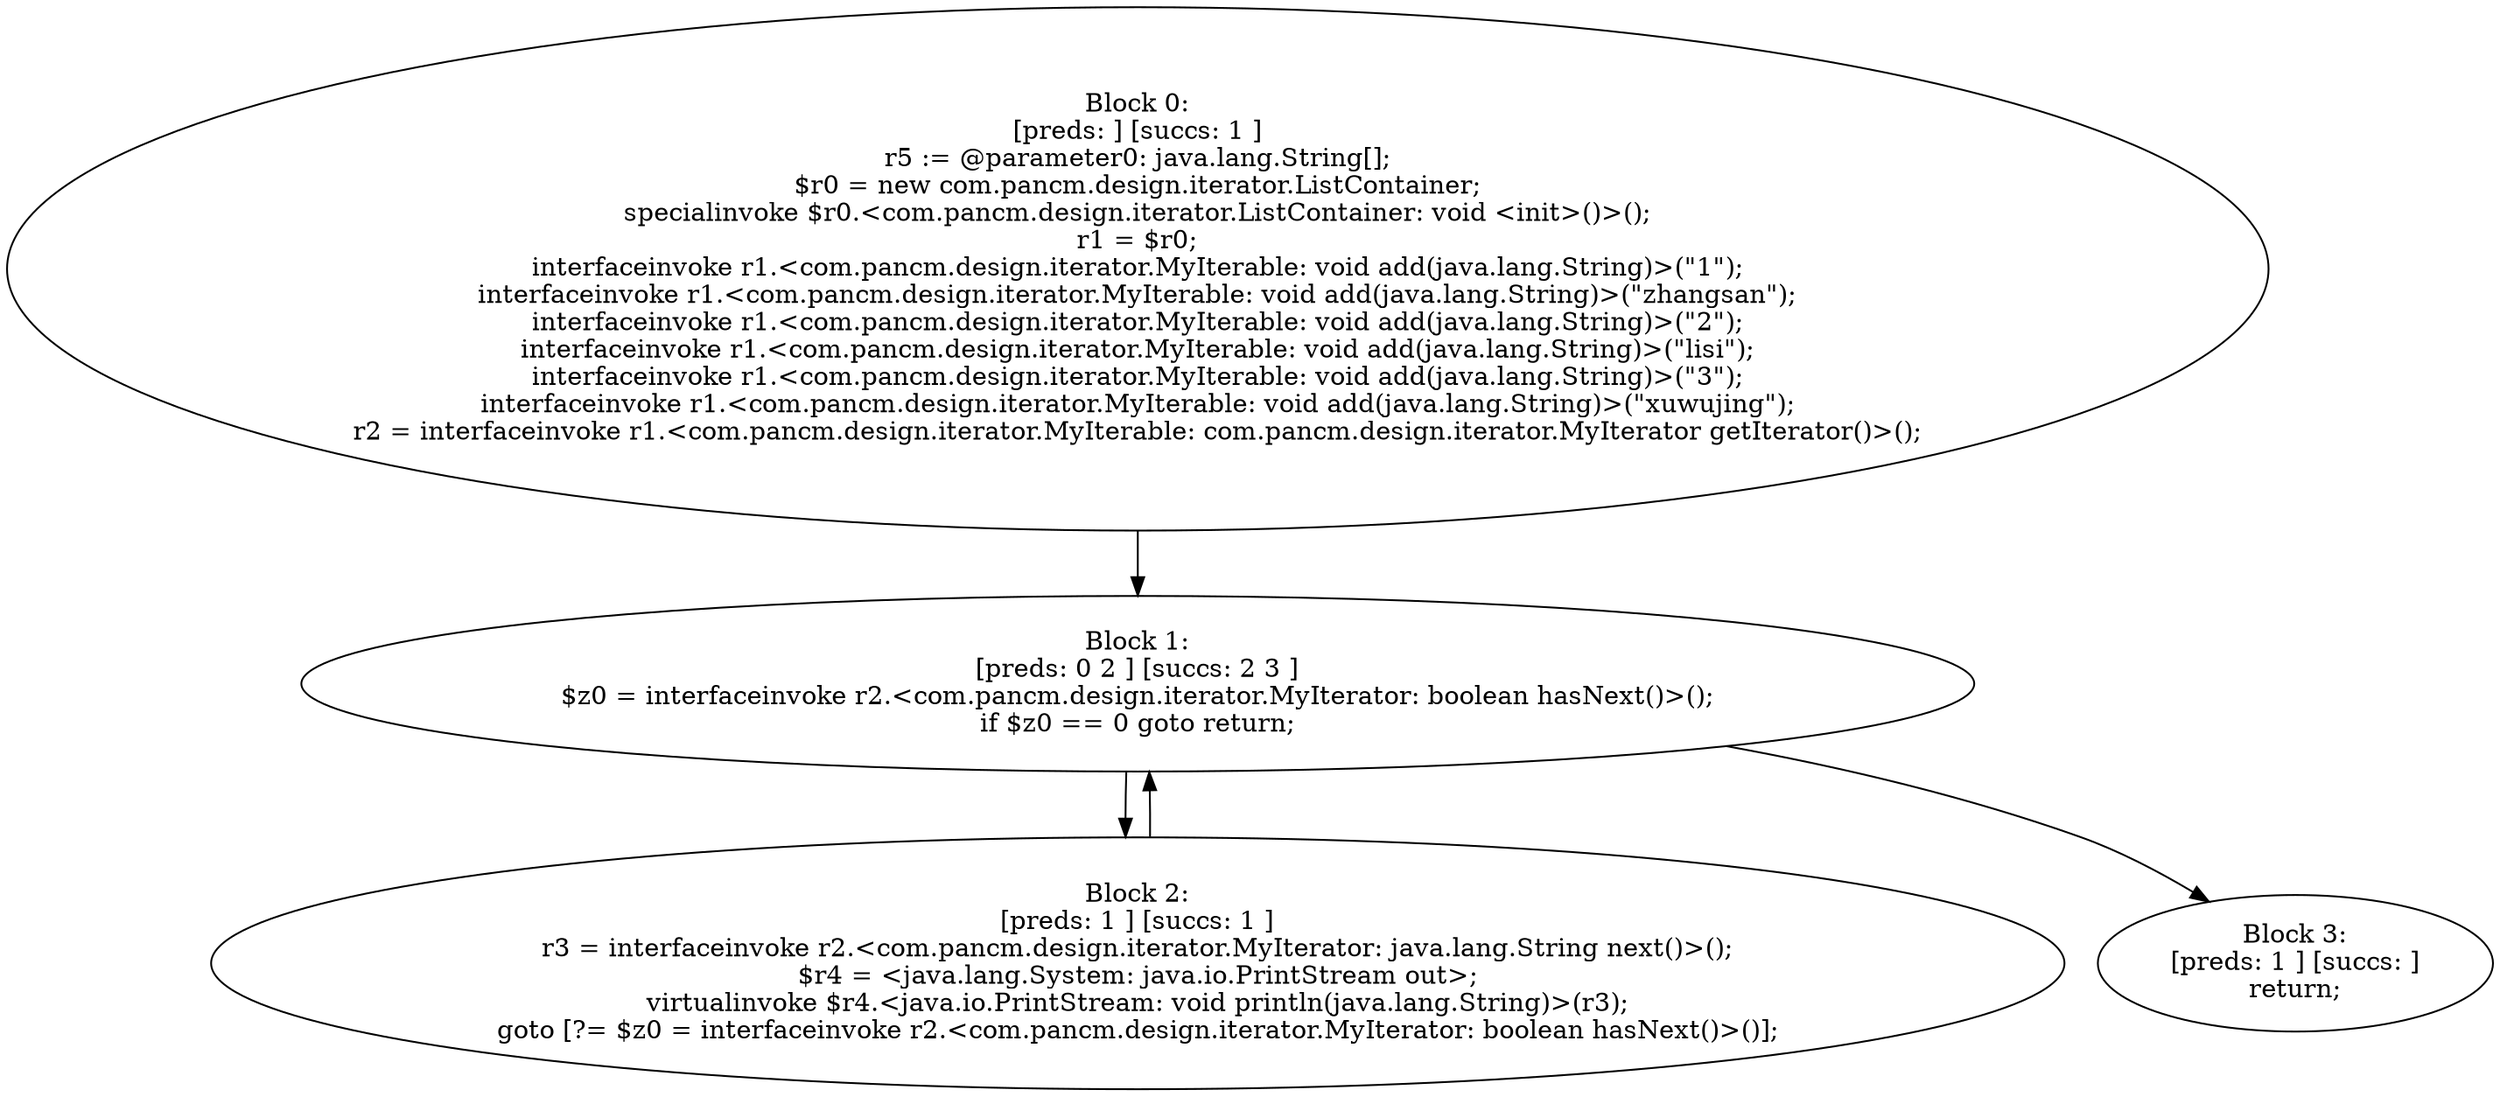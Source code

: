 digraph "unitGraph" {
    "Block 0:
[preds: ] [succs: 1 ]
r5 := @parameter0: java.lang.String[];
$r0 = new com.pancm.design.iterator.ListContainer;
specialinvoke $r0.<com.pancm.design.iterator.ListContainer: void <init>()>();
r1 = $r0;
interfaceinvoke r1.<com.pancm.design.iterator.MyIterable: void add(java.lang.String)>(\"1\");
interfaceinvoke r1.<com.pancm.design.iterator.MyIterable: void add(java.lang.String)>(\"zhangsan\");
interfaceinvoke r1.<com.pancm.design.iterator.MyIterable: void add(java.lang.String)>(\"2\");
interfaceinvoke r1.<com.pancm.design.iterator.MyIterable: void add(java.lang.String)>(\"lisi\");
interfaceinvoke r1.<com.pancm.design.iterator.MyIterable: void add(java.lang.String)>(\"3\");
interfaceinvoke r1.<com.pancm.design.iterator.MyIterable: void add(java.lang.String)>(\"xuwujing\");
r2 = interfaceinvoke r1.<com.pancm.design.iterator.MyIterable: com.pancm.design.iterator.MyIterator getIterator()>();
"
    "Block 1:
[preds: 0 2 ] [succs: 2 3 ]
$z0 = interfaceinvoke r2.<com.pancm.design.iterator.MyIterator: boolean hasNext()>();
if $z0 == 0 goto return;
"
    "Block 2:
[preds: 1 ] [succs: 1 ]
r3 = interfaceinvoke r2.<com.pancm.design.iterator.MyIterator: java.lang.String next()>();
$r4 = <java.lang.System: java.io.PrintStream out>;
virtualinvoke $r4.<java.io.PrintStream: void println(java.lang.String)>(r3);
goto [?= $z0 = interfaceinvoke r2.<com.pancm.design.iterator.MyIterator: boolean hasNext()>()];
"
    "Block 3:
[preds: 1 ] [succs: ]
return;
"
    "Block 0:
[preds: ] [succs: 1 ]
r5 := @parameter0: java.lang.String[];
$r0 = new com.pancm.design.iterator.ListContainer;
specialinvoke $r0.<com.pancm.design.iterator.ListContainer: void <init>()>();
r1 = $r0;
interfaceinvoke r1.<com.pancm.design.iterator.MyIterable: void add(java.lang.String)>(\"1\");
interfaceinvoke r1.<com.pancm.design.iterator.MyIterable: void add(java.lang.String)>(\"zhangsan\");
interfaceinvoke r1.<com.pancm.design.iterator.MyIterable: void add(java.lang.String)>(\"2\");
interfaceinvoke r1.<com.pancm.design.iterator.MyIterable: void add(java.lang.String)>(\"lisi\");
interfaceinvoke r1.<com.pancm.design.iterator.MyIterable: void add(java.lang.String)>(\"3\");
interfaceinvoke r1.<com.pancm.design.iterator.MyIterable: void add(java.lang.String)>(\"xuwujing\");
r2 = interfaceinvoke r1.<com.pancm.design.iterator.MyIterable: com.pancm.design.iterator.MyIterator getIterator()>();
"->"Block 1:
[preds: 0 2 ] [succs: 2 3 ]
$z0 = interfaceinvoke r2.<com.pancm.design.iterator.MyIterator: boolean hasNext()>();
if $z0 == 0 goto return;
";
    "Block 1:
[preds: 0 2 ] [succs: 2 3 ]
$z0 = interfaceinvoke r2.<com.pancm.design.iterator.MyIterator: boolean hasNext()>();
if $z0 == 0 goto return;
"->"Block 2:
[preds: 1 ] [succs: 1 ]
r3 = interfaceinvoke r2.<com.pancm.design.iterator.MyIterator: java.lang.String next()>();
$r4 = <java.lang.System: java.io.PrintStream out>;
virtualinvoke $r4.<java.io.PrintStream: void println(java.lang.String)>(r3);
goto [?= $z0 = interfaceinvoke r2.<com.pancm.design.iterator.MyIterator: boolean hasNext()>()];
";
    "Block 1:
[preds: 0 2 ] [succs: 2 3 ]
$z0 = interfaceinvoke r2.<com.pancm.design.iterator.MyIterator: boolean hasNext()>();
if $z0 == 0 goto return;
"->"Block 3:
[preds: 1 ] [succs: ]
return;
";
    "Block 2:
[preds: 1 ] [succs: 1 ]
r3 = interfaceinvoke r2.<com.pancm.design.iterator.MyIterator: java.lang.String next()>();
$r4 = <java.lang.System: java.io.PrintStream out>;
virtualinvoke $r4.<java.io.PrintStream: void println(java.lang.String)>(r3);
goto [?= $z0 = interfaceinvoke r2.<com.pancm.design.iterator.MyIterator: boolean hasNext()>()];
"->"Block 1:
[preds: 0 2 ] [succs: 2 3 ]
$z0 = interfaceinvoke r2.<com.pancm.design.iterator.MyIterator: boolean hasNext()>();
if $z0 == 0 goto return;
";
}
